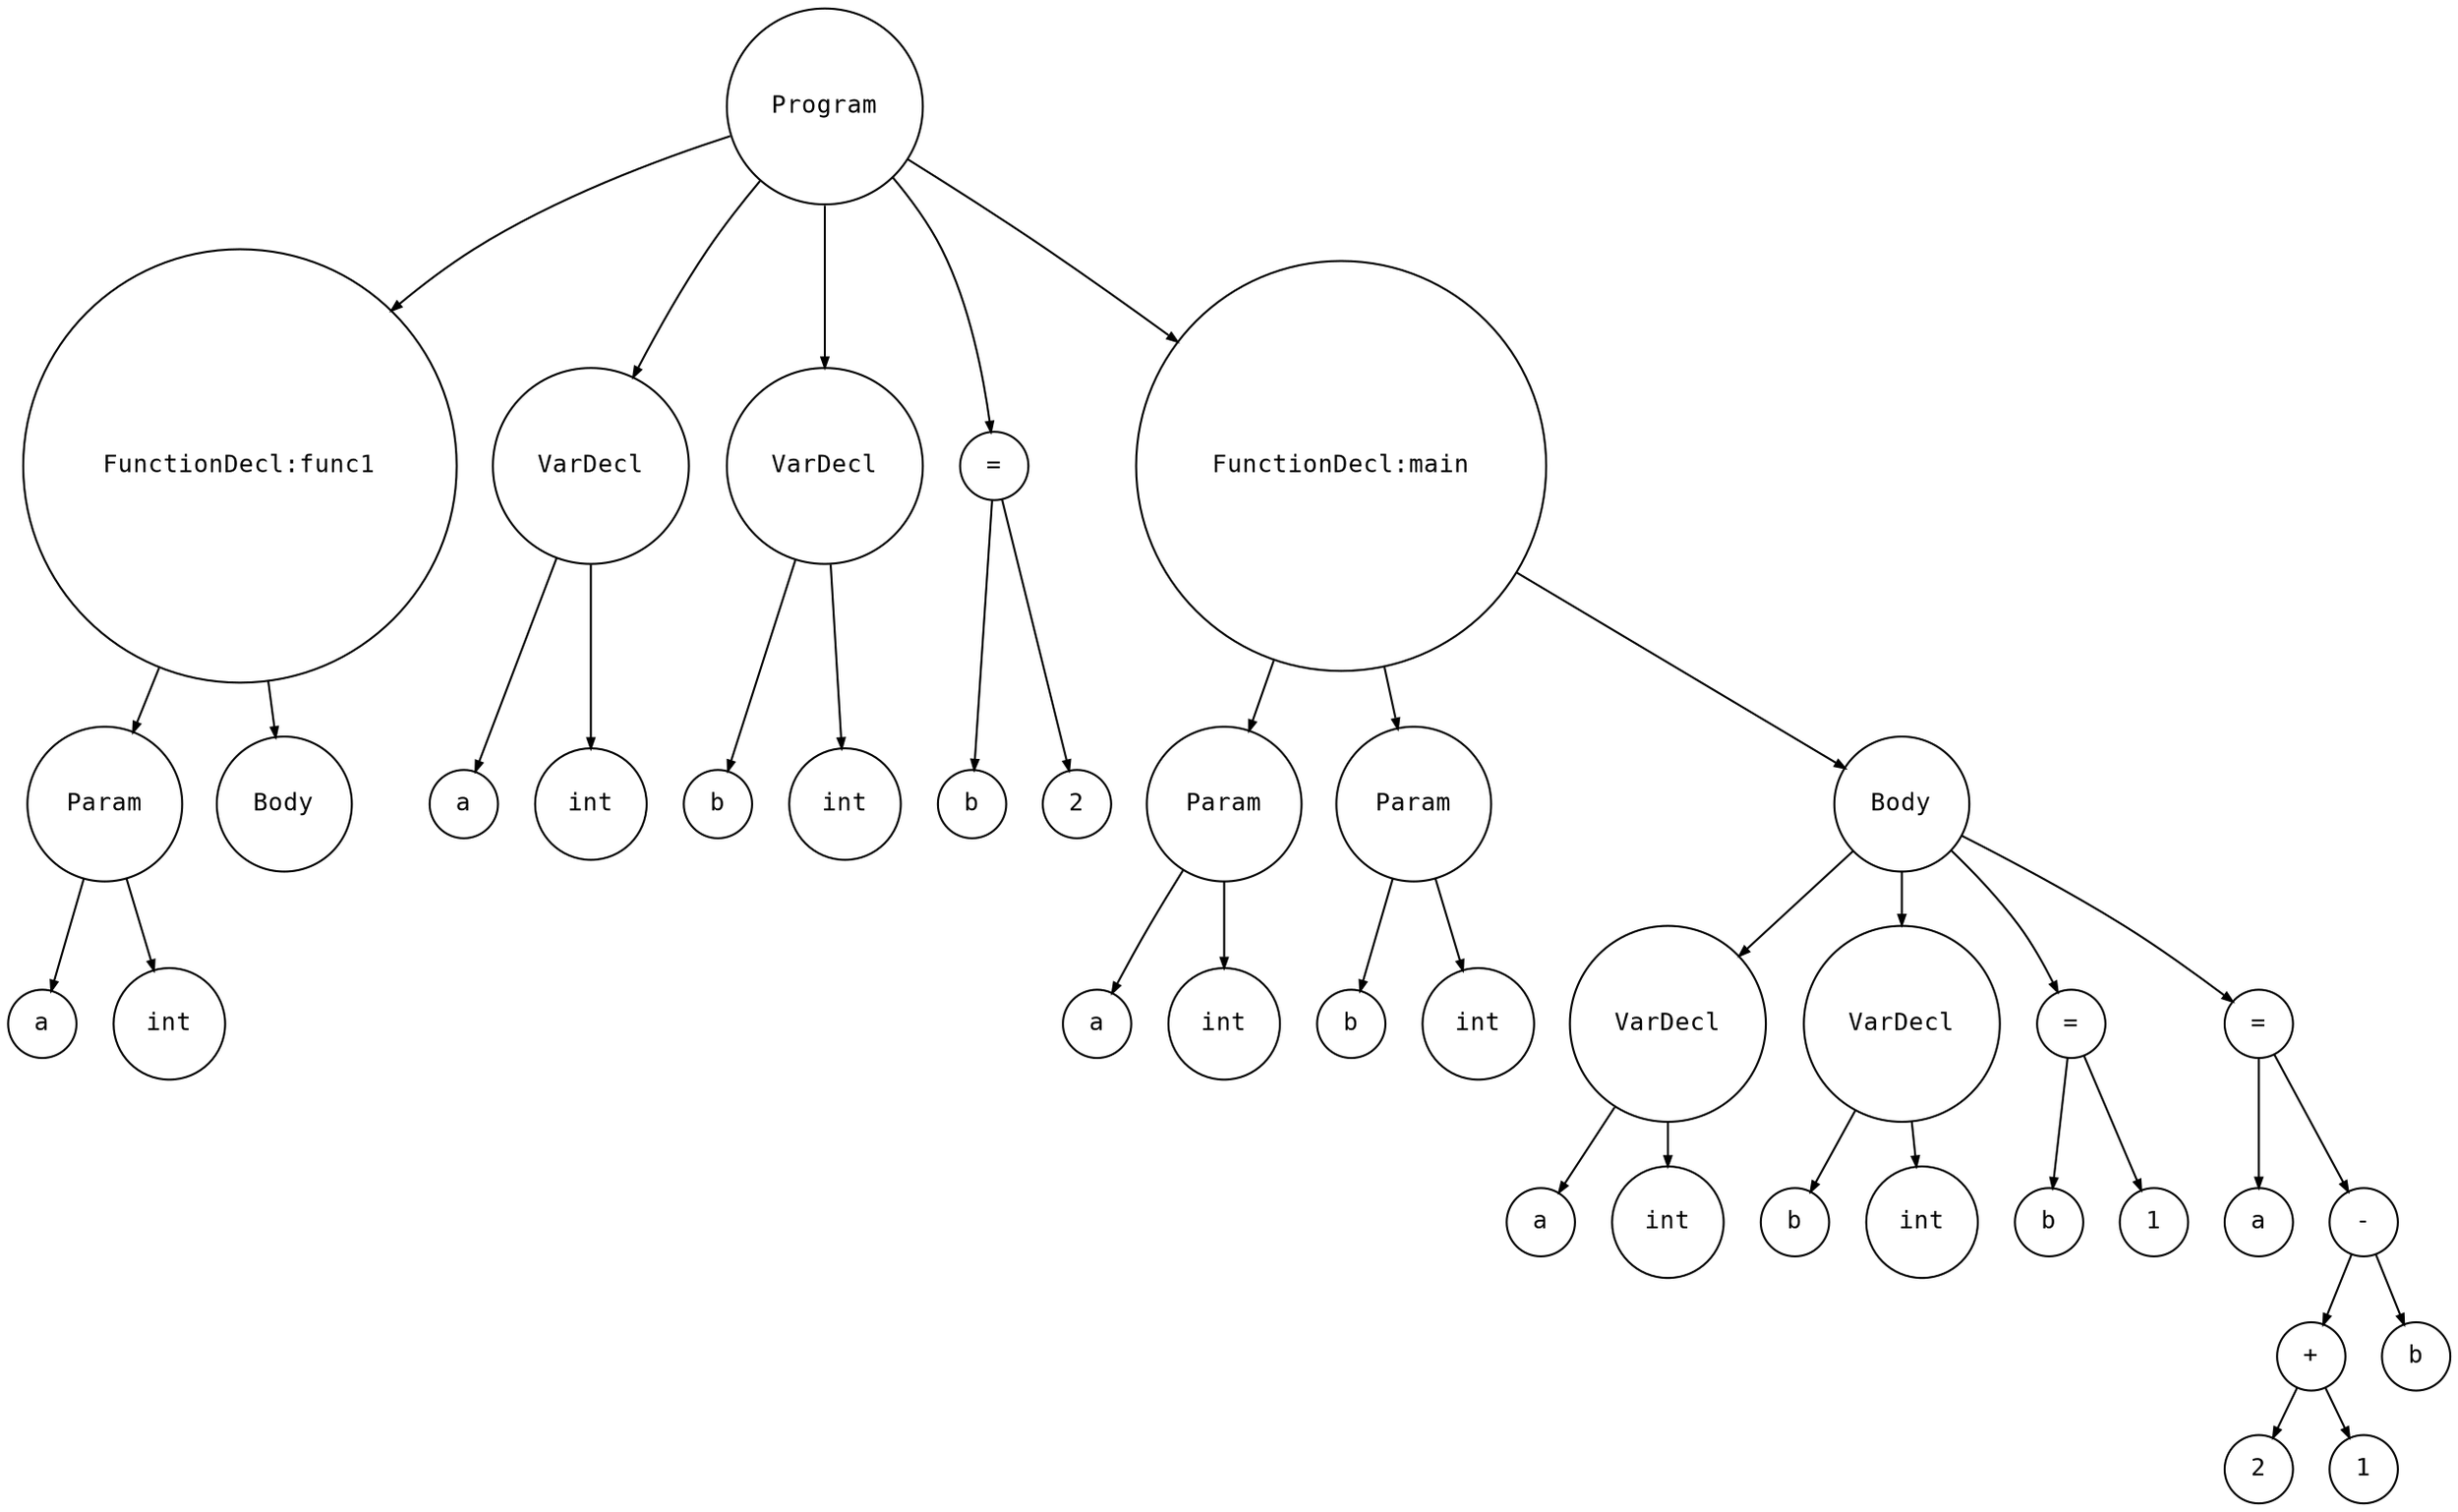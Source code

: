 digraph astgraph {
  node [shape=circle, fontsize=12, fontname="Courier", height=.1];
  ranksep=.3;
  edge [arrowsize=.5]

  node1 [label="Program"]
  node2 [label="FunctionDecl:func1"]
  node3 [label="Param"]
  node4 [label="a"]
  node3 -> node4
  node5 [label="int"]
  node3 -> node5
  node2 -> node3
  node6 [label="Body"]
  node2 -> node6
  node1 -> node2
  node7 [label="VarDecl"]
  node8 [label="a"]
  node7 -> node8
  node9 [label="int"]
  node7 -> node9
  node1 -> node7
  node10 [label="VarDecl"]
  node11 [label="b"]
  node10 -> node11
  node12 [label="int"]
  node10 -> node12
  node1 -> node10
  node13 [label="="]
  node14 [label="b"]
  node13 -> node14
  node15 [label="2"]
  node13 -> node15
  node1 -> node13
  node16 [label="FunctionDecl:main"]
  node17 [label="Param"]
  node18 [label="a"]
  node17 -> node18
  node19 [label="int"]
  node17 -> node19
  node16 -> node17
  node20 [label="Param"]
  node21 [label="b"]
  node20 -> node21
  node22 [label="int"]
  node20 -> node22
  node16 -> node20
  node23 [label="Body"]
  node24 [label="VarDecl"]
  node25 [label="a"]
  node24 -> node25
  node26 [label="int"]
  node24 -> node26
  node23 -> node24
  node27 [label="VarDecl"]
  node28 [label="b"]
  node27 -> node28
  node29 [label="int"]
  node27 -> node29
  node23 -> node27
  node30 [label="="]
  node31 [label="b"]
  node30 -> node31
  node32 [label="1"]
  node30 -> node32
  node23 -> node30
  node33 [label="="]
  node34 [label="a"]
  node33 -> node34
  node35 [label="-"]
  node36 [label="+"]
  node37 [label="2"]
  node38 [label="1"]
  node36 -> node37
  node36 -> node38
  node39 [label="b"]
  node35 -> node36
  node35 -> node39
  node33 -> node35
  node23 -> node33
  node16 -> node23
  node1 -> node16
}
